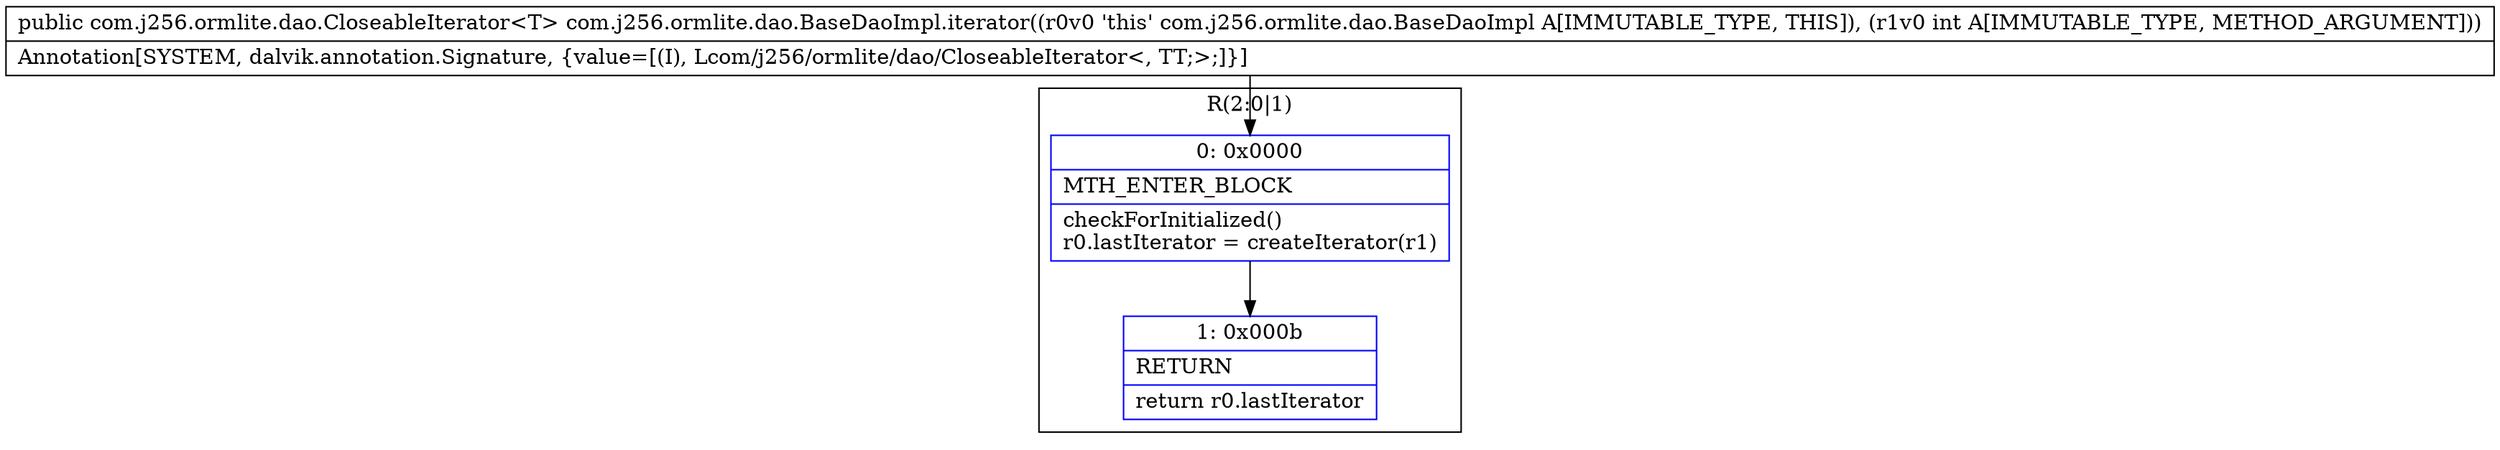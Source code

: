 digraph "CFG forcom.j256.ormlite.dao.BaseDaoImpl.iterator(I)Lcom\/j256\/ormlite\/dao\/CloseableIterator;" {
subgraph cluster_Region_823870522 {
label = "R(2:0|1)";
node [shape=record,color=blue];
Node_0 [shape=record,label="{0\:\ 0x0000|MTH_ENTER_BLOCK\l|checkForInitialized()\lr0.lastIterator = createIterator(r1)\l}"];
Node_1 [shape=record,label="{1\:\ 0x000b|RETURN\l|return r0.lastIterator\l}"];
}
MethodNode[shape=record,label="{public com.j256.ormlite.dao.CloseableIterator\<T\> com.j256.ormlite.dao.BaseDaoImpl.iterator((r0v0 'this' com.j256.ormlite.dao.BaseDaoImpl A[IMMUTABLE_TYPE, THIS]), (r1v0 int A[IMMUTABLE_TYPE, METHOD_ARGUMENT]))  | Annotation[SYSTEM, dalvik.annotation.Signature, \{value=[(I), Lcom\/j256\/ormlite\/dao\/CloseableIterator\<, TT;\>;]\}]\l}"];
MethodNode -> Node_0;
Node_0 -> Node_1;
}

